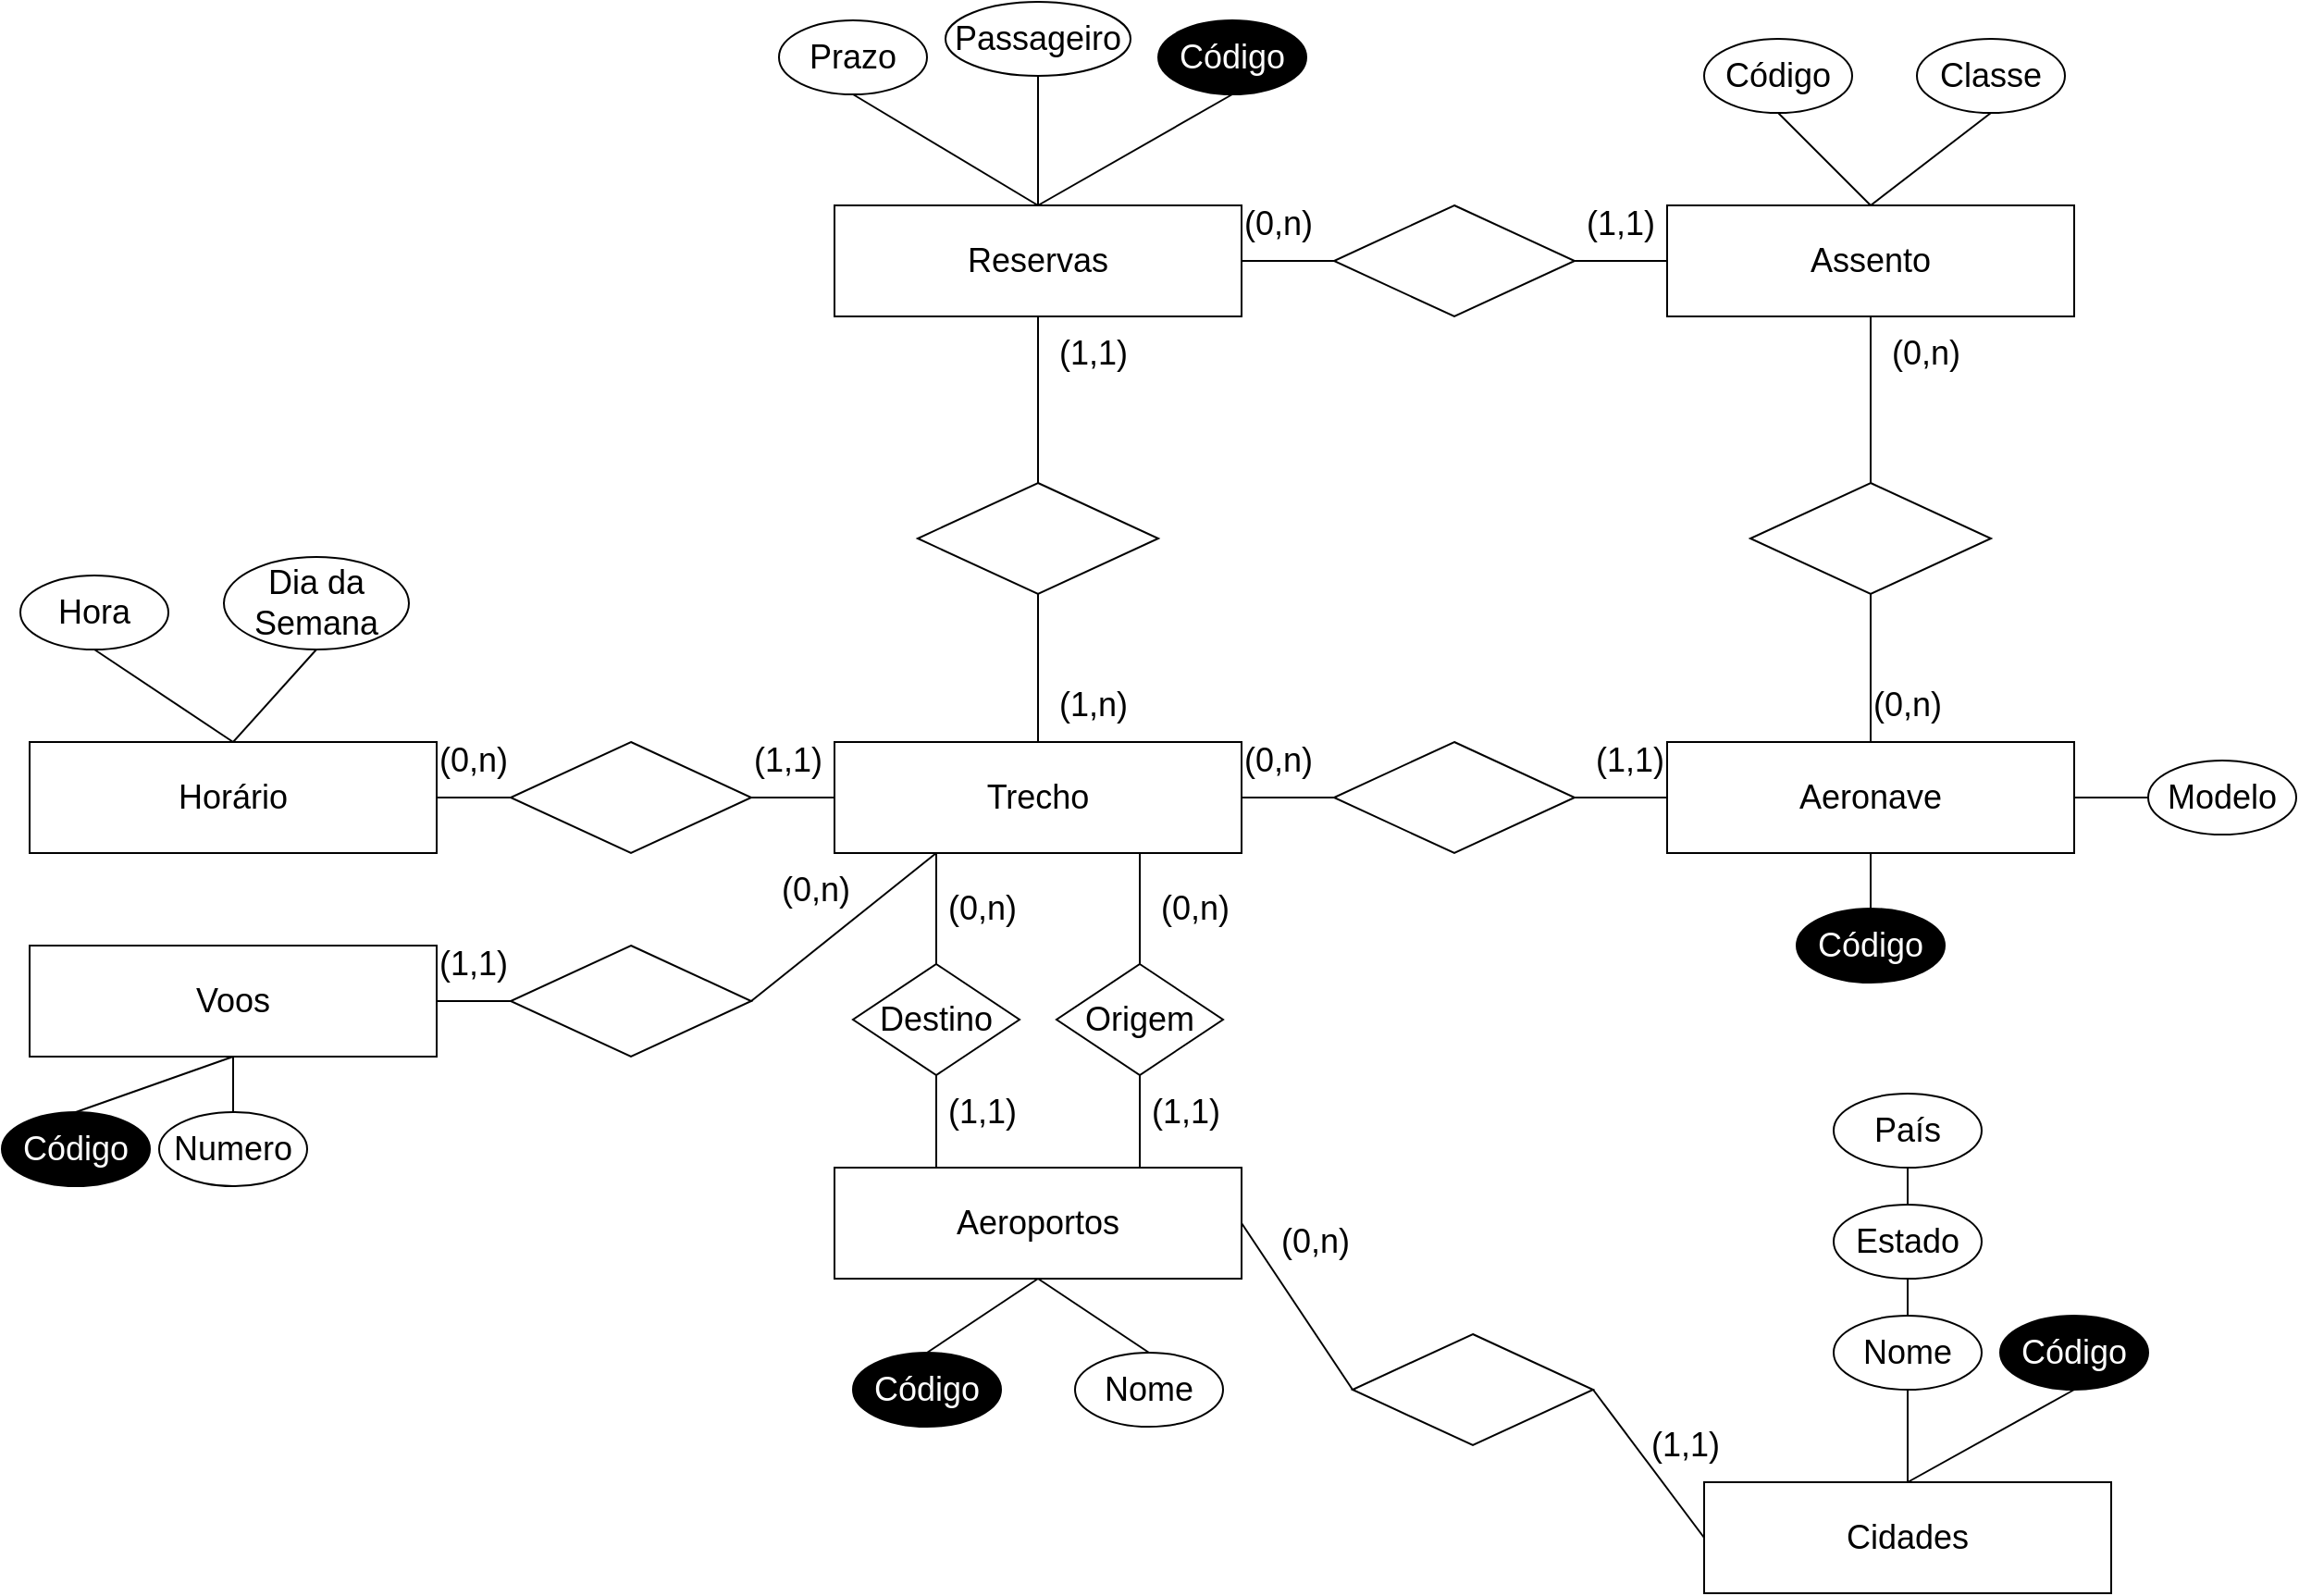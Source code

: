 <mxfile version="14.9.3" type="github">
  <diagram id="R2lEEEUBdFMjLlhIrx00" name="Page-1">
    <mxGraphModel dx="1718" dy="1493" grid="1" gridSize="10" guides="1" tooltips="1" connect="1" arrows="1" fold="1" page="1" pageScale="1" pageWidth="850" pageHeight="1100" math="0" shadow="0" extFonts="Permanent Marker^https://fonts.googleapis.com/css?family=Permanent+Marker">
      <root>
        <mxCell id="0" />
        <mxCell id="1" parent="0" />
        <mxCell id="9EKVIyOOfx1yKH4zafNA-1" value="&lt;font style=&quot;font-size: 18px&quot;&gt;Trecho&lt;/font&gt;" style="rounded=0;whiteSpace=wrap;html=1;" parent="1" vertex="1">
          <mxGeometry y="370" width="220" height="60" as="geometry" />
        </mxCell>
        <mxCell id="9EKVIyOOfx1yKH4zafNA-2" value="&lt;span style=&quot;font-size: 18px&quot;&gt;Reservas&lt;/span&gt;" style="rounded=0;whiteSpace=wrap;html=1;" parent="1" vertex="1">
          <mxGeometry y="80" width="220" height="60" as="geometry" />
        </mxCell>
        <mxCell id="9EKVIyOOfx1yKH4zafNA-4" value="&lt;font style=&quot;font-size: 18px&quot;&gt;Cidades&lt;/font&gt;" style="rounded=0;whiteSpace=wrap;html=1;" parent="1" vertex="1">
          <mxGeometry x="470" y="770" width="220" height="60" as="geometry" />
        </mxCell>
        <mxCell id="9EKVIyOOfx1yKH4zafNA-5" value="&lt;span style=&quot;font-size: 18px&quot;&gt;Aeroportos&lt;/span&gt;" style="rounded=0;whiteSpace=wrap;html=1;" parent="1" vertex="1">
          <mxGeometry y="600" width="220" height="60" as="geometry" />
        </mxCell>
        <mxCell id="9EKVIyOOfx1yKH4zafNA-6" value="&lt;span style=&quot;font-size: 18px&quot;&gt;Voos&lt;/span&gt;" style="rounded=0;whiteSpace=wrap;html=1;" parent="1" vertex="1">
          <mxGeometry x="-435" y="480" width="220" height="60" as="geometry" />
        </mxCell>
        <mxCell id="9EKVIyOOfx1yKH4zafNA-9" value="&lt;span style=&quot;font-size: 18px&quot;&gt;Aeronave&lt;/span&gt;" style="rounded=0;whiteSpace=wrap;html=1;" parent="1" vertex="1">
          <mxGeometry x="450" y="370" width="220" height="60" as="geometry" />
        </mxCell>
        <mxCell id="9EKVIyOOfx1yKH4zafNA-10" value="&lt;span style=&quot;font-size: 18px&quot;&gt;Assento&lt;/span&gt;" style="rounded=0;whiteSpace=wrap;html=1;" parent="1" vertex="1">
          <mxGeometry x="450" y="80" width="220" height="60" as="geometry" />
        </mxCell>
        <mxCell id="cMllE6r7DTJcGbb2FHrs-1" value="&lt;font style=&quot;font-size: 18px&quot; color=&quot;#ffffff&quot;&gt;Código&lt;/font&gt;" style="ellipse;whiteSpace=wrap;html=1;fillColor=#000000;" parent="1" vertex="1">
          <mxGeometry x="175" y="-20" width="80" height="40" as="geometry" />
        </mxCell>
        <mxCell id="cMllE6r7DTJcGbb2FHrs-2" value="&lt;span style=&quot;font-size: 18px&quot;&gt;Passageiro&lt;/span&gt;" style="ellipse;whiteSpace=wrap;html=1;" parent="1" vertex="1">
          <mxGeometry x="60" y="-30" width="100" height="40" as="geometry" />
        </mxCell>
        <mxCell id="cMllE6r7DTJcGbb2FHrs-3" value="" style="endArrow=none;html=1;entryX=0.5;entryY=1;entryDx=0;entryDy=0;exitX=0.5;exitY=0;exitDx=0;exitDy=0;" parent="1" source="9EKVIyOOfx1yKH4zafNA-1" target="9EKVIyOOfx1yKH4zafNA-2" edge="1">
          <mxGeometry width="50" height="50" relative="1" as="geometry">
            <mxPoint x="130" y="390" as="sourcePoint" />
            <mxPoint x="180" y="340" as="targetPoint" />
          </mxGeometry>
        </mxCell>
        <mxCell id="cMllE6r7DTJcGbb2FHrs-5" value="" style="endArrow=none;html=1;entryX=1;entryY=0.5;entryDx=0;entryDy=0;exitX=0;exitY=0.5;exitDx=0;exitDy=0;" parent="1" source="9EKVIyOOfx1yKH4zafNA-1" target="cMllE6r7DTJcGbb2FHrs-41" edge="1">
          <mxGeometry width="50" height="50" relative="1" as="geometry">
            <mxPoint x="130" y="390" as="sourcePoint" />
            <mxPoint x="-90.0" y="400" as="targetPoint" />
          </mxGeometry>
        </mxCell>
        <mxCell id="cMllE6r7DTJcGbb2FHrs-6" value="&lt;font style=&quot;font-size: 18px&quot;&gt;Prazo&lt;/font&gt;" style="ellipse;whiteSpace=wrap;html=1;" parent="1" vertex="1">
          <mxGeometry x="-30" y="-20" width="80" height="40" as="geometry" />
        </mxCell>
        <mxCell id="cMllE6r7DTJcGbb2FHrs-7" value="" style="endArrow=none;html=1;entryX=0.5;entryY=1;entryDx=0;entryDy=0;exitX=0.5;exitY=0;exitDx=0;exitDy=0;" parent="1" source="9EKVIyOOfx1yKH4zafNA-2" target="cMllE6r7DTJcGbb2FHrs-6" edge="1">
          <mxGeometry width="50" height="50" relative="1" as="geometry">
            <mxPoint x="130" y="330" as="sourcePoint" />
            <mxPoint x="180" y="280" as="targetPoint" />
          </mxGeometry>
        </mxCell>
        <mxCell id="cMllE6r7DTJcGbb2FHrs-8" value="" style="endArrow=none;html=1;entryX=0.5;entryY=1;entryDx=0;entryDy=0;" parent="1" target="cMllE6r7DTJcGbb2FHrs-1" edge="1">
          <mxGeometry width="50" height="50" relative="1" as="geometry">
            <mxPoint x="110" y="80" as="sourcePoint" />
            <mxPoint x="170" y="20" as="targetPoint" />
          </mxGeometry>
        </mxCell>
        <mxCell id="cMllE6r7DTJcGbb2FHrs-9" value="" style="endArrow=none;html=1;exitX=0.5;exitY=0;exitDx=0;exitDy=0;entryX=0.5;entryY=1;entryDx=0;entryDy=0;" parent="1" source="9EKVIyOOfx1yKH4zafNA-2" target="cMllE6r7DTJcGbb2FHrs-2" edge="1">
          <mxGeometry width="50" height="50" relative="1" as="geometry">
            <mxPoint x="110" y="70.0" as="sourcePoint" />
            <mxPoint x="120" y="20" as="targetPoint" />
          </mxGeometry>
        </mxCell>
        <mxCell id="cMllE6r7DTJcGbb2FHrs-11" value="&lt;font style=&quot;font-size: 18px&quot;&gt;Numero&lt;/font&gt;" style="ellipse;whiteSpace=wrap;html=1;" parent="1" vertex="1">
          <mxGeometry x="-365" y="570" width="80" height="40" as="geometry" />
        </mxCell>
        <mxCell id="cMllE6r7DTJcGbb2FHrs-14" value="" style="endArrow=none;html=1;entryX=0.5;entryY=1;entryDx=0;entryDy=0;exitX=0.5;exitY=0;exitDx=0;exitDy=0;" parent="1" source="cMllE6r7DTJcGbb2FHrs-11" target="9EKVIyOOfx1yKH4zafNA-6" edge="1">
          <mxGeometry width="50" height="50" relative="1" as="geometry">
            <mxPoint x="-235" y="790" as="sourcePoint" />
            <mxPoint x="-125" y="730" as="targetPoint" />
          </mxGeometry>
        </mxCell>
        <mxCell id="cMllE6r7DTJcGbb2FHrs-16" value="" style="endArrow=none;html=1;entryX=0.25;entryY=1;entryDx=0;entryDy=0;exitX=1;exitY=0.5;exitDx=0;exitDy=0;startArrow=none;" parent="1" source="cMllE6r7DTJcGbb2FHrs-55" target="9EKVIyOOfx1yKH4zafNA-1" edge="1">
          <mxGeometry width="50" height="50" relative="1" as="geometry">
            <mxPoint x="380" y="460" as="sourcePoint" />
            <mxPoint x="430" y="410" as="targetPoint" />
          </mxGeometry>
        </mxCell>
        <mxCell id="cMllE6r7DTJcGbb2FHrs-20" value="&lt;font style=&quot;font-size: 18px&quot;&gt;Modelo&lt;/font&gt;" style="ellipse;whiteSpace=wrap;html=1;" parent="1" vertex="1">
          <mxGeometry x="710" y="380" width="80" height="40" as="geometry" />
        </mxCell>
        <mxCell id="cMllE6r7DTJcGbb2FHrs-21" value="" style="endArrow=none;html=1;exitX=0.25;exitY=1;exitDx=0;exitDy=0;entryX=0.25;entryY=0;entryDx=0;entryDy=0;" parent="1" source="9EKVIyOOfx1yKH4zafNA-1" target="9EKVIyOOfx1yKH4zafNA-5" edge="1">
          <mxGeometry width="50" height="50" relative="1" as="geometry">
            <mxPoint x="340" y="410" as="sourcePoint" />
            <mxPoint x="390" y="360" as="targetPoint" />
          </mxGeometry>
        </mxCell>
        <mxCell id="cMllE6r7DTJcGbb2FHrs-22" value="" style="endArrow=none;html=1;entryX=0;entryY=0.5;entryDx=0;entryDy=0;exitX=1;exitY=0.5;exitDx=0;exitDy=0;" parent="1" source="9EKVIyOOfx1yKH4zafNA-5" target="K0stT1CYS860riI5PFnf-12" edge="1">
          <mxGeometry width="50" height="50" relative="1" as="geometry">
            <mxPoint x="220" y="630" as="sourcePoint" />
            <mxPoint x="-40" y="590" as="targetPoint" />
          </mxGeometry>
        </mxCell>
        <mxCell id="cMllE6r7DTJcGbb2FHrs-23" value="" style="endArrow=none;html=1;exitX=0.75;exitY=1;exitDx=0;exitDy=0;entryX=0.75;entryY=0;entryDx=0;entryDy=0;" parent="1" source="9EKVIyOOfx1yKH4zafNA-1" target="9EKVIyOOfx1yKH4zafNA-5" edge="1">
          <mxGeometry width="50" height="50" relative="1" as="geometry">
            <mxPoint x="215" y="430" as="sourcePoint" />
            <mxPoint x="440" y="430" as="targetPoint" />
          </mxGeometry>
        </mxCell>
        <mxCell id="cMllE6r7DTJcGbb2FHrs-24" value="&lt;font style=&quot;font-size: 18px&quot;&gt;Destino&lt;/font&gt;" style="rhombus;whiteSpace=wrap;html=1;" parent="1" vertex="1">
          <mxGeometry x="10" y="490" width="90" height="60" as="geometry" />
        </mxCell>
        <mxCell id="cMllE6r7DTJcGbb2FHrs-28" value="&lt;font style=&quot;font-size: 18px&quot;&gt;Origem&lt;/font&gt;" style="rhombus;whiteSpace=wrap;html=1;" parent="1" vertex="1">
          <mxGeometry x="120" y="490" width="90" height="60" as="geometry" />
        </mxCell>
        <mxCell id="cMllE6r7DTJcGbb2FHrs-30" value="&lt;font style=&quot;font-size: 18px&quot;&gt;Nome&lt;/font&gt;" style="ellipse;whiteSpace=wrap;html=1;" parent="1" vertex="1">
          <mxGeometry x="540" y="680" width="80" height="40" as="geometry" />
        </mxCell>
        <mxCell id="cMllE6r7DTJcGbb2FHrs-31" value="&lt;font style=&quot;font-size: 18px&quot;&gt;Estado&lt;/font&gt;" style="ellipse;whiteSpace=wrap;html=1;" parent="1" vertex="1">
          <mxGeometry x="540" y="620" width="80" height="40" as="geometry" />
        </mxCell>
        <mxCell id="cMllE6r7DTJcGbb2FHrs-32" value="&lt;font style=&quot;font-size: 18px&quot;&gt;País&lt;/font&gt;" style="ellipse;whiteSpace=wrap;html=1;" parent="1" vertex="1">
          <mxGeometry x="540" y="560" width="80" height="40" as="geometry" />
        </mxCell>
        <mxCell id="cMllE6r7DTJcGbb2FHrs-33" value="" style="endArrow=none;html=1;entryX=0.5;entryY=0;entryDx=0;entryDy=0;exitX=0.5;exitY=1;exitDx=0;exitDy=0;" parent="1" source="cMllE6r7DTJcGbb2FHrs-30" target="9EKVIyOOfx1yKH4zafNA-4" edge="1">
          <mxGeometry width="50" height="50" relative="1" as="geometry">
            <mxPoint x="460" y="580" as="sourcePoint" />
            <mxPoint x="410" y="540" as="targetPoint" />
          </mxGeometry>
        </mxCell>
        <mxCell id="cMllE6r7DTJcGbb2FHrs-36" value="" style="endArrow=none;html=1;entryX=0.5;entryY=1;entryDx=0;entryDy=0;exitX=0.5;exitY=0;exitDx=0;exitDy=0;" parent="1" source="cMllE6r7DTJcGbb2FHrs-30" target="cMllE6r7DTJcGbb2FHrs-31" edge="1">
          <mxGeometry width="50" height="50" relative="1" as="geometry">
            <mxPoint x="580" y="700" as="sourcePoint" />
            <mxPoint x="580" y="650" as="targetPoint" />
          </mxGeometry>
        </mxCell>
        <mxCell id="cMllE6r7DTJcGbb2FHrs-37" value="" style="endArrow=none;html=1;entryX=0.5;entryY=1;entryDx=0;entryDy=0;exitX=0.5;exitY=0;exitDx=0;exitDy=0;" parent="1" source="cMllE6r7DTJcGbb2FHrs-31" target="cMllE6r7DTJcGbb2FHrs-32" edge="1">
          <mxGeometry width="50" height="50" relative="1" as="geometry">
            <mxPoint x="910" y="500" as="sourcePoint" />
            <mxPoint x="960" y="450" as="targetPoint" />
          </mxGeometry>
        </mxCell>
        <mxCell id="cMllE6r7DTJcGbb2FHrs-38" value="&lt;font style=&quot;font-size: 18px&quot;&gt;Nome&lt;/font&gt;" style="ellipse;whiteSpace=wrap;html=1;" parent="1" vertex="1">
          <mxGeometry x="130" y="700" width="80" height="40" as="geometry" />
        </mxCell>
        <mxCell id="cMllE6r7DTJcGbb2FHrs-40" value="" style="endArrow=none;html=1;entryX=0.5;entryY=1;entryDx=0;entryDy=0;exitX=0.5;exitY=0;exitDx=0;exitDy=0;" parent="1" source="cMllE6r7DTJcGbb2FHrs-38" target="9EKVIyOOfx1yKH4zafNA-5" edge="1">
          <mxGeometry width="50" height="50" relative="1" as="geometry">
            <mxPoint x="20" y="590" as="sourcePoint" />
            <mxPoint x="70" y="540" as="targetPoint" />
          </mxGeometry>
        </mxCell>
        <mxCell id="cMllE6r7DTJcGbb2FHrs-41" value="&lt;span style=&quot;font-size: 18px&quot;&gt;Horário&lt;/span&gt;" style="rounded=0;whiteSpace=wrap;html=1;" parent="1" vertex="1">
          <mxGeometry x="-435" y="370" width="220" height="60" as="geometry" />
        </mxCell>
        <mxCell id="cMllE6r7DTJcGbb2FHrs-42" value="&lt;font style=&quot;font-size: 18px&quot;&gt;Hora&lt;/font&gt;" style="ellipse;whiteSpace=wrap;html=1;" parent="1" vertex="1">
          <mxGeometry x="-440" y="280" width="80" height="40" as="geometry" />
        </mxCell>
        <mxCell id="cMllE6r7DTJcGbb2FHrs-44" value="" style="endArrow=none;html=1;entryX=0.5;entryY=1;entryDx=0;entryDy=0;exitX=0.5;exitY=0;exitDx=0;exitDy=0;" parent="1" source="cMllE6r7DTJcGbb2FHrs-41" target="cMllE6r7DTJcGbb2FHrs-42" edge="1">
          <mxGeometry width="50" height="50" relative="1" as="geometry">
            <mxPoint x="-195" y="350" as="sourcePoint" />
            <mxPoint x="-145" y="300" as="targetPoint" />
          </mxGeometry>
        </mxCell>
        <mxCell id="cMllE6r7DTJcGbb2FHrs-45" value="" style="endArrow=none;html=1;entryX=0.5;entryY=1;entryDx=0;entryDy=0;exitX=0.5;exitY=0;exitDx=0;exitDy=0;" parent="1" source="cMllE6r7DTJcGbb2FHrs-41" target="Am9kNuoJs-DJNHHpb7s0-4" edge="1">
          <mxGeometry width="50" height="50" relative="1" as="geometry">
            <mxPoint x="-195" y="350" as="sourcePoint" />
            <mxPoint x="-430" y="615" as="targetPoint" />
          </mxGeometry>
        </mxCell>
        <mxCell id="cMllE6r7DTJcGbb2FHrs-46" value="" style="rhombus;whiteSpace=wrap;html=1;" parent="1" vertex="1">
          <mxGeometry x="-175" y="370" width="130" height="60" as="geometry" />
        </mxCell>
        <mxCell id="cMllE6r7DTJcGbb2FHrs-47" value="" style="endArrow=none;html=1;entryX=0.5;entryY=0;entryDx=0;entryDy=0;exitX=0.5;exitY=1;exitDx=0;exitDy=0;" parent="1" source="9EKVIyOOfx1yKH4zafNA-10" target="9EKVIyOOfx1yKH4zafNA-9" edge="1">
          <mxGeometry width="50" height="50" relative="1" as="geometry">
            <mxPoint x="750" y="70" as="sourcePoint" />
            <mxPoint x="920" y="-130" as="targetPoint" />
          </mxGeometry>
        </mxCell>
        <mxCell id="cMllE6r7DTJcGbb2FHrs-48" value="" style="endArrow=none;html=1;entryX=0;entryY=0.5;entryDx=0;entryDy=0;" parent="1" target="cMllE6r7DTJcGbb2FHrs-20" edge="1">
          <mxGeometry width="50" height="50" relative="1" as="geometry">
            <mxPoint x="670" y="400" as="sourcePoint" />
            <mxPoint x="920" y="-130" as="targetPoint" />
          </mxGeometry>
        </mxCell>
        <mxCell id="cMllE6r7DTJcGbb2FHrs-50" value="&lt;font style=&quot;font-size: 18px&quot;&gt;Classe&lt;/font&gt;" style="ellipse;whiteSpace=wrap;html=1;" parent="1" vertex="1">
          <mxGeometry x="585" y="-10" width="80" height="40" as="geometry" />
        </mxCell>
        <mxCell id="cMllE6r7DTJcGbb2FHrs-51" value="" style="endArrow=none;html=1;exitX=0.5;exitY=0;exitDx=0;exitDy=0;entryX=0.5;entryY=1;entryDx=0;entryDy=0;" parent="1" source="9EKVIyOOfx1yKH4zafNA-10" edge="1">
          <mxGeometry width="50" height="50" relative="1" as="geometry">
            <mxPoint x="370" y="370" as="sourcePoint" />
            <mxPoint x="510" y="30" as="targetPoint" />
          </mxGeometry>
        </mxCell>
        <mxCell id="cMllE6r7DTJcGbb2FHrs-52" value="" style="endArrow=none;html=1;entryX=0.5;entryY=1;entryDx=0;entryDy=0;exitX=0.5;exitY=0;exitDx=0;exitDy=0;" parent="1" source="9EKVIyOOfx1yKH4zafNA-10" target="cMllE6r7DTJcGbb2FHrs-50" edge="1">
          <mxGeometry width="50" height="50" relative="1" as="geometry">
            <mxPoint x="740" y="70" as="sourcePoint" />
            <mxPoint x="420" y="320" as="targetPoint" />
          </mxGeometry>
        </mxCell>
        <mxCell id="cMllE6r7DTJcGbb2FHrs-54" value="" style="endArrow=none;html=1;entryX=0;entryY=0.5;entryDx=0;entryDy=0;exitX=1;exitY=0.5;exitDx=0;exitDy=0;" parent="1" source="9EKVIyOOfx1yKH4zafNA-2" target="9EKVIyOOfx1yKH4zafNA-10" edge="1">
          <mxGeometry width="50" height="50" relative="1" as="geometry">
            <mxPoint x="280" y="170" as="sourcePoint" />
            <mxPoint x="360" y="110" as="targetPoint" />
          </mxGeometry>
        </mxCell>
        <mxCell id="cMllE6r7DTJcGbb2FHrs-55" value="" style="rhombus;whiteSpace=wrap;html=1;rotation=0;" parent="1" vertex="1">
          <mxGeometry x="-175" y="480" width="130" height="60" as="geometry" />
        </mxCell>
        <mxCell id="cMllE6r7DTJcGbb2FHrs-56" value="" style="endArrow=none;html=1;entryX=0;entryY=0.5;entryDx=0;entryDy=0;exitX=1;exitY=0.5;exitDx=0;exitDy=0;" parent="1" source="9EKVIyOOfx1yKH4zafNA-6" target="cMllE6r7DTJcGbb2FHrs-55" edge="1">
          <mxGeometry width="50" height="50" relative="1" as="geometry">
            <mxPoint x="-325" y="530" as="sourcePoint" />
            <mxPoint x="95" y="430" as="targetPoint" />
          </mxGeometry>
        </mxCell>
        <mxCell id="cMllE6r7DTJcGbb2FHrs-61" value="" style="endArrow=none;html=1;entryX=0;entryY=0.5;entryDx=0;entryDy=0;exitX=1;exitY=0.5;exitDx=0;exitDy=0;" parent="1" source="9EKVIyOOfx1yKH4zafNA-1" target="9EKVIyOOfx1yKH4zafNA-9" edge="1">
          <mxGeometry width="50" height="50" relative="1" as="geometry">
            <mxPoint x="300" y="280" as="sourcePoint" />
            <mxPoint x="350" y="230" as="targetPoint" />
          </mxGeometry>
        </mxCell>
        <mxCell id="cMllE6r7DTJcGbb2FHrs-62" value="" style="rhombus;whiteSpace=wrap;html=1;" parent="1" vertex="1">
          <mxGeometry x="270" y="370" width="130" height="60" as="geometry" />
        </mxCell>
        <mxCell id="cMllE6r7DTJcGbb2FHrs-63" value="" style="rhombus;whiteSpace=wrap;html=1;" parent="1" vertex="1">
          <mxGeometry x="270" y="80" width="130" height="60" as="geometry" />
        </mxCell>
        <mxCell id="cMllE6r7DTJcGbb2FHrs-64" value="" style="rhombus;whiteSpace=wrap;html=1;" parent="1" vertex="1">
          <mxGeometry x="45" y="230" width="130" height="60" as="geometry" />
        </mxCell>
        <mxCell id="cMllE6r7DTJcGbb2FHrs-65" value="" style="rhombus;whiteSpace=wrap;html=1;" parent="1" vertex="1">
          <mxGeometry x="495" y="230" width="130" height="60" as="geometry" />
        </mxCell>
        <mxCell id="cMllE6r7DTJcGbb2FHrs-98" value="" style="endArrow=none;html=1;entryX=0.5;entryY=1;entryDx=0;entryDy=0;exitX=0.5;exitY=0;exitDx=0;exitDy=0;" parent="1" source="K0stT1CYS860riI5PFnf-16" target="9EKVIyOOfx1yKH4zafNA-5" edge="1">
          <mxGeometry width="50" height="50" relative="1" as="geometry">
            <mxPoint x="50" y="700" as="sourcePoint" />
            <mxPoint x="200" y="610" as="targetPoint" />
          </mxGeometry>
        </mxCell>
        <mxCell id="K0stT1CYS860riI5PFnf-1" value="&lt;font style=&quot;font-size: 18px&quot;&gt;(1,1)&lt;/font&gt;" style="text;html=1;strokeColor=none;fillColor=none;align=center;verticalAlign=middle;whiteSpace=wrap;rounded=0;" parent="1" vertex="1">
          <mxGeometry x="60" y="560" width="40" height="20" as="geometry" />
        </mxCell>
        <mxCell id="K0stT1CYS860riI5PFnf-2" value="&lt;font style=&quot;font-size: 18px&quot;&gt;(1,1)&lt;/font&gt;" style="text;html=1;strokeColor=none;fillColor=none;align=center;verticalAlign=middle;whiteSpace=wrap;rounded=0;" parent="1" vertex="1">
          <mxGeometry x="170" y="560" width="40" height="20" as="geometry" />
        </mxCell>
        <mxCell id="K0stT1CYS860riI5PFnf-3" value="&lt;font style=&quot;font-size: 18px&quot;&gt;(0,n)&lt;/font&gt;" style="text;html=1;strokeColor=none;fillColor=none;align=center;verticalAlign=middle;whiteSpace=wrap;rounded=0;" parent="1" vertex="1">
          <mxGeometry x="60" y="450" width="40" height="20" as="geometry" />
        </mxCell>
        <mxCell id="K0stT1CYS860riI5PFnf-4" value="&lt;font style=&quot;font-size: 18px&quot;&gt;(0,n)&lt;/font&gt;" style="text;html=1;strokeColor=none;fillColor=none;align=center;verticalAlign=middle;whiteSpace=wrap;rounded=0;" parent="1" vertex="1">
          <mxGeometry x="175" y="450" width="40" height="20" as="geometry" />
        </mxCell>
        <mxCell id="K0stT1CYS860riI5PFnf-5" value="&lt;font style=&quot;font-size: 18px&quot;&gt;(1,1)&lt;/font&gt;" style="text;html=1;strokeColor=none;fillColor=none;align=center;verticalAlign=middle;whiteSpace=wrap;rounded=0;" parent="1" vertex="1">
          <mxGeometry x="-45" y="370" width="40" height="20" as="geometry" />
        </mxCell>
        <mxCell id="K0stT1CYS860riI5PFnf-9" value="&lt;font style=&quot;font-size: 18px&quot;&gt;(0,n)&lt;/font&gt;" style="text;html=1;strokeColor=none;fillColor=none;align=center;verticalAlign=middle;whiteSpace=wrap;rounded=0;" parent="1" vertex="1">
          <mxGeometry x="-215" y="370" width="40" height="20" as="geometry" />
        </mxCell>
        <mxCell id="K0stT1CYS860riI5PFnf-10" value="&lt;font style=&quot;font-size: 18px&quot;&gt;(0,n)&lt;/font&gt;" style="text;html=1;strokeColor=none;fillColor=none;align=center;verticalAlign=middle;whiteSpace=wrap;rounded=0;" parent="1" vertex="1">
          <mxGeometry x="-30" y="440" width="40" height="20" as="geometry" />
        </mxCell>
        <mxCell id="K0stT1CYS860riI5PFnf-11" value="&lt;font style=&quot;font-size: 18px&quot;&gt;(1,1)&lt;/font&gt;" style="text;html=1;strokeColor=none;fillColor=none;align=center;verticalAlign=middle;whiteSpace=wrap;rounded=0;" parent="1" vertex="1">
          <mxGeometry x="-215" y="480" width="40" height="20" as="geometry" />
        </mxCell>
        <mxCell id="K0stT1CYS860riI5PFnf-12" value="" style="rhombus;whiteSpace=wrap;html=1;rotation=0;" parent="1" vertex="1">
          <mxGeometry x="280" y="690" width="130" height="60" as="geometry" />
        </mxCell>
        <mxCell id="K0stT1CYS860riI5PFnf-14" value="" style="endArrow=none;html=1;entryX=1;entryY=0.5;entryDx=0;entryDy=0;exitX=0;exitY=0.5;exitDx=0;exitDy=0;" parent="1" source="9EKVIyOOfx1yKH4zafNA-4" target="K0stT1CYS860riI5PFnf-12" edge="1">
          <mxGeometry width="50" height="50" relative="1" as="geometry">
            <mxPoint x="230" y="640" as="sourcePoint" />
            <mxPoint x="280" y="730" as="targetPoint" />
          </mxGeometry>
        </mxCell>
        <mxCell id="K0stT1CYS860riI5PFnf-16" value="&lt;font style=&quot;font-size: 18px&quot; color=&quot;#ffffff&quot;&gt;Código&lt;/font&gt;" style="ellipse;whiteSpace=wrap;html=1;fillColor=#000000;" parent="1" vertex="1">
          <mxGeometry x="10" y="700" width="80" height="40" as="geometry" />
        </mxCell>
        <mxCell id="K0stT1CYS860riI5PFnf-17" value="&lt;font style=&quot;font-size: 18px&quot;&gt;(0,n)&lt;/font&gt;" style="text;html=1;strokeColor=none;fillColor=none;align=center;verticalAlign=middle;whiteSpace=wrap;rounded=0;" parent="1" vertex="1">
          <mxGeometry x="240" y="630" width="40" height="20" as="geometry" />
        </mxCell>
        <mxCell id="K0stT1CYS860riI5PFnf-18" value="&lt;font style=&quot;font-size: 18px&quot;&gt;(1,1)&lt;/font&gt;" style="text;html=1;strokeColor=none;fillColor=none;align=center;verticalAlign=middle;whiteSpace=wrap;rounded=0;" parent="1" vertex="1">
          <mxGeometry x="440" y="740" width="40" height="20" as="geometry" />
        </mxCell>
        <mxCell id="K0stT1CYS860riI5PFnf-19" value="&lt;font style=&quot;font-size: 18px&quot;&gt;(1,n)&lt;/font&gt;" style="text;html=1;strokeColor=none;fillColor=none;align=center;verticalAlign=middle;whiteSpace=wrap;rounded=0;" parent="1" vertex="1">
          <mxGeometry x="120" y="340" width="40" height="20" as="geometry" />
        </mxCell>
        <mxCell id="K0stT1CYS860riI5PFnf-20" value="&lt;font style=&quot;font-size: 18px&quot;&gt;(1,1)&lt;/font&gt;" style="text;html=1;strokeColor=none;fillColor=none;align=center;verticalAlign=middle;whiteSpace=wrap;rounded=0;" parent="1" vertex="1">
          <mxGeometry x="120" y="150" width="40" height="20" as="geometry" />
        </mxCell>
        <mxCell id="K0stT1CYS860riI5PFnf-21" value="&lt;font style=&quot;font-size: 18px&quot;&gt;(1,1)&lt;/font&gt;" style="text;html=1;strokeColor=none;fillColor=none;align=center;verticalAlign=middle;whiteSpace=wrap;rounded=0;" parent="1" vertex="1">
          <mxGeometry x="405" y="80" width="40" height="20" as="geometry" />
        </mxCell>
        <mxCell id="K0stT1CYS860riI5PFnf-22" value="&lt;font style=&quot;font-size: 18px&quot;&gt;(0,n)&lt;/font&gt;" style="text;html=1;strokeColor=none;fillColor=none;align=center;verticalAlign=middle;whiteSpace=wrap;rounded=0;" parent="1" vertex="1">
          <mxGeometry x="220" y="80" width="40" height="20" as="geometry" />
        </mxCell>
        <mxCell id="K0stT1CYS860riI5PFnf-23" value="&lt;font style=&quot;font-size: 18px&quot;&gt;(0,n)&lt;/font&gt;" style="text;html=1;strokeColor=none;fillColor=none;align=center;verticalAlign=middle;whiteSpace=wrap;rounded=0;" parent="1" vertex="1">
          <mxGeometry x="560" y="340" width="40" height="20" as="geometry" />
        </mxCell>
        <mxCell id="K0stT1CYS860riI5PFnf-25" value="&lt;font style=&quot;font-size: 18px&quot;&gt;(0,n)&lt;/font&gt;" style="text;html=1;strokeColor=none;fillColor=none;align=center;verticalAlign=middle;whiteSpace=wrap;rounded=0;" parent="1" vertex="1">
          <mxGeometry x="570" y="150" width="40" height="20" as="geometry" />
        </mxCell>
        <mxCell id="K0stT1CYS860riI5PFnf-26" value="&lt;font style=&quot;font-size: 18px&quot;&gt;(0,n)&lt;/font&gt;" style="text;html=1;strokeColor=none;fillColor=none;align=center;verticalAlign=middle;whiteSpace=wrap;rounded=0;" parent="1" vertex="1">
          <mxGeometry x="220" y="370" width="40" height="20" as="geometry" />
        </mxCell>
        <mxCell id="K0stT1CYS860riI5PFnf-27" value="&lt;font style=&quot;font-size: 18px&quot;&gt;(1,1)&lt;/font&gt;" style="text;html=1;strokeColor=none;fillColor=none;align=center;verticalAlign=middle;whiteSpace=wrap;rounded=0;" parent="1" vertex="1">
          <mxGeometry x="410" y="370" width="40" height="20" as="geometry" />
        </mxCell>
        <mxCell id="fwInOYOS3nnot-pSwwib-1" value="&lt;font style=&quot;font-size: 18px&quot; color=&quot;#ffffff&quot;&gt;Código&lt;/font&gt;" style="ellipse;whiteSpace=wrap;html=1;fillColor=#000000;" parent="1" vertex="1">
          <mxGeometry x="630" y="680" width="80" height="40" as="geometry" />
        </mxCell>
        <mxCell id="fwInOYOS3nnot-pSwwib-2" value="" style="endArrow=none;html=1;entryX=0.5;entryY=1;entryDx=0;entryDy=0;exitX=0.5;exitY=0;exitDx=0;exitDy=0;" parent="1" source="9EKVIyOOfx1yKH4zafNA-4" target="fwInOYOS3nnot-pSwwib-1" edge="1">
          <mxGeometry width="50" height="50" relative="1" as="geometry">
            <mxPoint x="60" y="710" as="sourcePoint" />
            <mxPoint x="120" y="670" as="targetPoint" />
          </mxGeometry>
        </mxCell>
        <mxCell id="Am9kNuoJs-DJNHHpb7s0-1" value="&lt;font style=&quot;font-size: 18px&quot; color=&quot;#ffffff&quot;&gt;Código&lt;/font&gt;" style="ellipse;whiteSpace=wrap;html=1;fillColor=#000000;" vertex="1" parent="1">
          <mxGeometry x="520" y="460" width="80" height="40" as="geometry" />
        </mxCell>
        <mxCell id="Am9kNuoJs-DJNHHpb7s0-2" value="" style="endArrow=none;html=1;entryX=0.5;entryY=1;entryDx=0;entryDy=0;exitX=0.5;exitY=0;exitDx=0;exitDy=0;" edge="1" parent="1" source="Am9kNuoJs-DJNHHpb7s0-1" target="9EKVIyOOfx1yKH4zafNA-9">
          <mxGeometry width="50" height="50" relative="1" as="geometry">
            <mxPoint x="480" y="460" as="sourcePoint" />
            <mxPoint x="530" y="410" as="targetPoint" />
          </mxGeometry>
        </mxCell>
        <mxCell id="Am9kNuoJs-DJNHHpb7s0-3" value="&lt;font style=&quot;font-size: 18px&quot;&gt;Código&lt;/font&gt;" style="ellipse;whiteSpace=wrap;html=1;" vertex="1" parent="1">
          <mxGeometry x="470" y="-10" width="80" height="40" as="geometry" />
        </mxCell>
        <mxCell id="Am9kNuoJs-DJNHHpb7s0-4" value="&lt;font style=&quot;font-size: 18px&quot;&gt;Dia da Semana&lt;/font&gt;" style="ellipse;whiteSpace=wrap;html=1;" vertex="1" parent="1">
          <mxGeometry x="-330" y="270" width="100" height="50" as="geometry" />
        </mxCell>
        <mxCell id="Am9kNuoJs-DJNHHpb7s0-5" value="&lt;font style=&quot;font-size: 18px&quot; color=&quot;#ffffff&quot;&gt;Código&lt;/font&gt;" style="ellipse;whiteSpace=wrap;html=1;fillColor=#000000;" vertex="1" parent="1">
          <mxGeometry x="-450" y="570" width="80" height="40" as="geometry" />
        </mxCell>
        <mxCell id="Am9kNuoJs-DJNHHpb7s0-6" value="" style="endArrow=none;html=1;exitX=0.5;exitY=1;exitDx=0;exitDy=0;entryX=0.5;entryY=0;entryDx=0;entryDy=0;" edge="1" parent="1" source="9EKVIyOOfx1yKH4zafNA-6" target="Am9kNuoJs-DJNHHpb7s0-5">
          <mxGeometry width="50" height="50" relative="1" as="geometry">
            <mxPoint x="-170" y="470" as="sourcePoint" />
            <mxPoint x="-120" y="420" as="targetPoint" />
          </mxGeometry>
        </mxCell>
      </root>
    </mxGraphModel>
  </diagram>
</mxfile>
